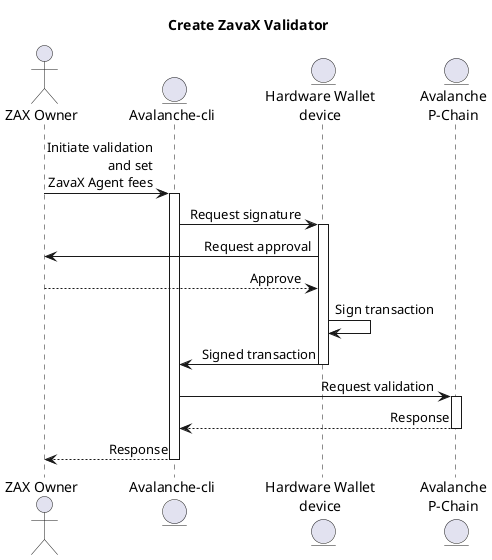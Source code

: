 @startuml

skinparam sequenceMessageAlign right
title Create ZavaX Validator

actor "ZAX Owner" as ZO
entity "Avalanche-cli" as AC
entity "Hardware Wallet\ndevice" as L
entity "Avalanche\nP-Chain" as AP

ZO -> AC++ : Initiate validation\nand set\nZavaX Agent fees 
AC -> L++ : Request signature
L -> ZO : Request approval 
ZO --> L : Approve
L -> L : Sign transaction
L -> AC-- : Signed transaction
AC -> AP++ : Request validation
AP --> AC-- : Response
AC --> ZO-- : Response

@enduml